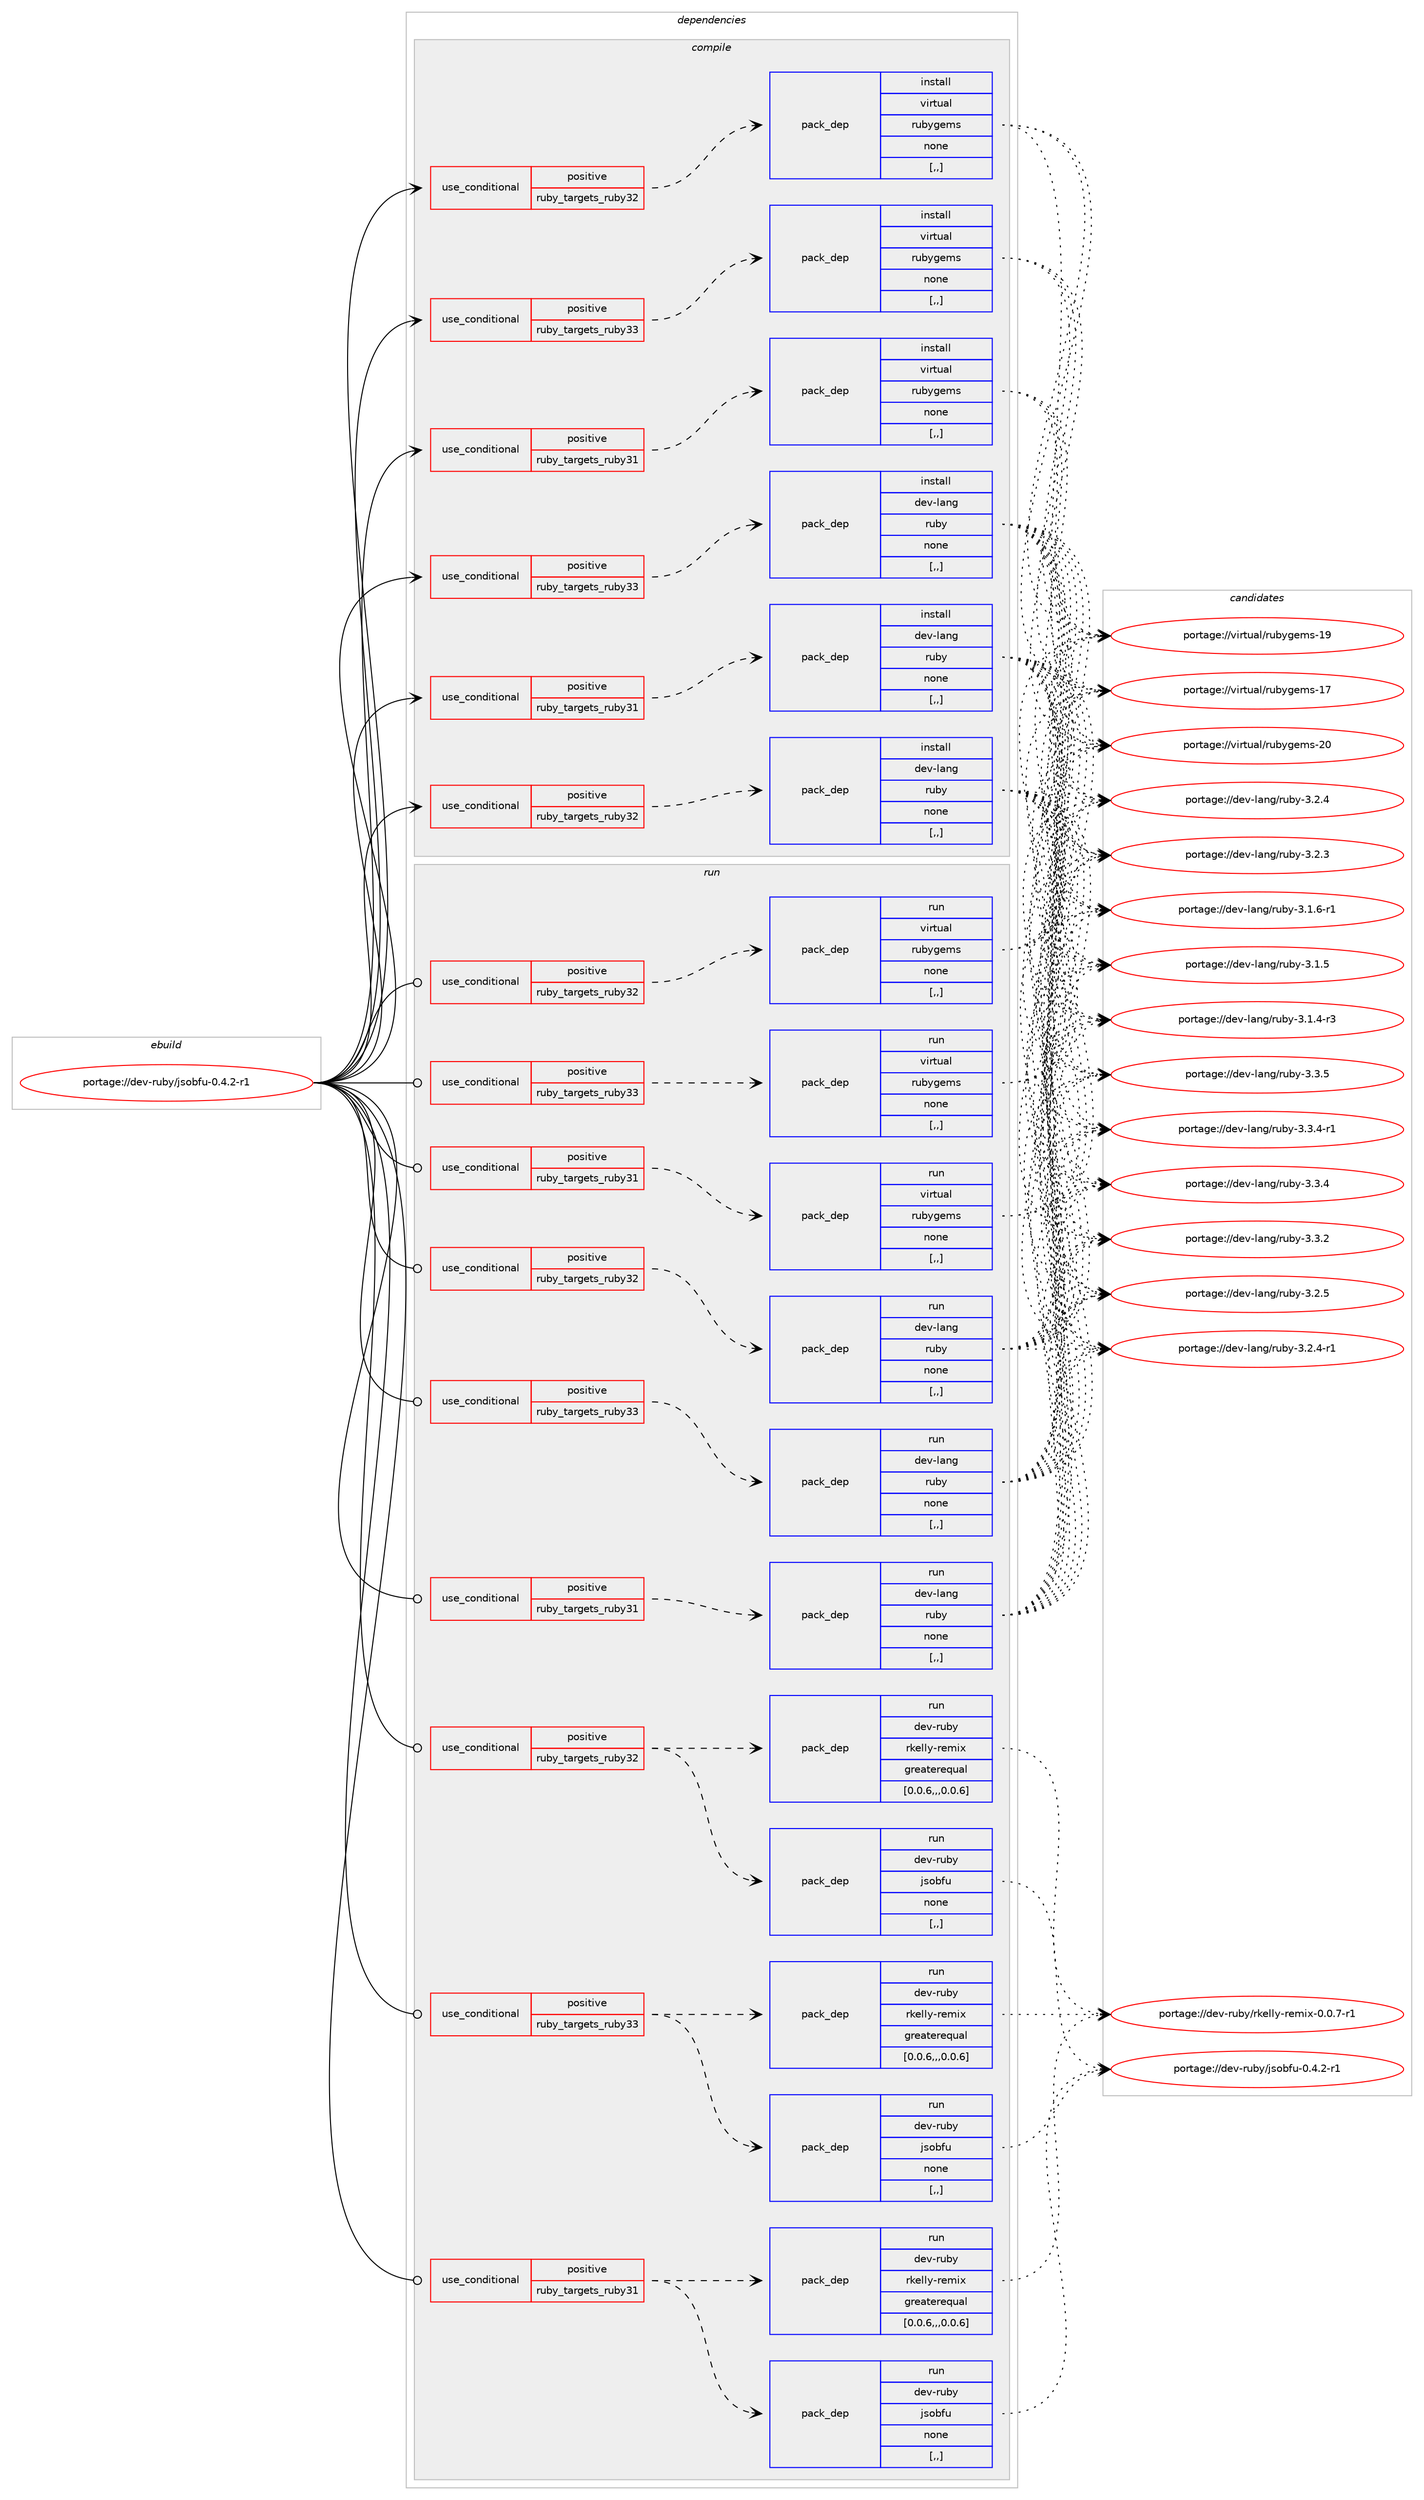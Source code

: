 digraph prolog {

# *************
# Graph options
# *************

newrank=true;
concentrate=true;
compound=true;
graph [rankdir=LR,fontname=Helvetica,fontsize=10,ranksep=1.5];#, ranksep=2.5, nodesep=0.2];
edge  [arrowhead=vee];
node  [fontname=Helvetica,fontsize=10];

# **********
# The ebuild
# **********

subgraph cluster_leftcol {
color=gray;
label=<<i>ebuild</i>>;
id [label="portage://dev-ruby/jsobfu-0.4.2-r1", color=red, width=4, href="../dev-ruby/jsobfu-0.4.2-r1.svg"];
}

# ****************
# The dependencies
# ****************

subgraph cluster_midcol {
color=gray;
label=<<i>dependencies</i>>;
subgraph cluster_compile {
fillcolor="#eeeeee";
style=filled;
label=<<i>compile</i>>;
subgraph cond180560 {
dependency683785 [label=<<TABLE BORDER="0" CELLBORDER="1" CELLSPACING="0" CELLPADDING="4"><TR><TD ROWSPAN="3" CELLPADDING="10">use_conditional</TD></TR><TR><TD>positive</TD></TR><TR><TD>ruby_targets_ruby31</TD></TR></TABLE>>, shape=none, color=red];
subgraph pack498296 {
dependency683786 [label=<<TABLE BORDER="0" CELLBORDER="1" CELLSPACING="0" CELLPADDING="4" WIDTH="220"><TR><TD ROWSPAN="6" CELLPADDING="30">pack_dep</TD></TR><TR><TD WIDTH="110">install</TD></TR><TR><TD>dev-lang</TD></TR><TR><TD>ruby</TD></TR><TR><TD>none</TD></TR><TR><TD>[,,]</TD></TR></TABLE>>, shape=none, color=blue];
}
dependency683785:e -> dependency683786:w [weight=20,style="dashed",arrowhead="vee"];
}
id:e -> dependency683785:w [weight=20,style="solid",arrowhead="vee"];
subgraph cond180561 {
dependency683787 [label=<<TABLE BORDER="0" CELLBORDER="1" CELLSPACING="0" CELLPADDING="4"><TR><TD ROWSPAN="3" CELLPADDING="10">use_conditional</TD></TR><TR><TD>positive</TD></TR><TR><TD>ruby_targets_ruby31</TD></TR></TABLE>>, shape=none, color=red];
subgraph pack498297 {
dependency683788 [label=<<TABLE BORDER="0" CELLBORDER="1" CELLSPACING="0" CELLPADDING="4" WIDTH="220"><TR><TD ROWSPAN="6" CELLPADDING="30">pack_dep</TD></TR><TR><TD WIDTH="110">install</TD></TR><TR><TD>virtual</TD></TR><TR><TD>rubygems</TD></TR><TR><TD>none</TD></TR><TR><TD>[,,]</TD></TR></TABLE>>, shape=none, color=blue];
}
dependency683787:e -> dependency683788:w [weight=20,style="dashed",arrowhead="vee"];
}
id:e -> dependency683787:w [weight=20,style="solid",arrowhead="vee"];
subgraph cond180562 {
dependency683789 [label=<<TABLE BORDER="0" CELLBORDER="1" CELLSPACING="0" CELLPADDING="4"><TR><TD ROWSPAN="3" CELLPADDING="10">use_conditional</TD></TR><TR><TD>positive</TD></TR><TR><TD>ruby_targets_ruby32</TD></TR></TABLE>>, shape=none, color=red];
subgraph pack498298 {
dependency683790 [label=<<TABLE BORDER="0" CELLBORDER="1" CELLSPACING="0" CELLPADDING="4" WIDTH="220"><TR><TD ROWSPAN="6" CELLPADDING="30">pack_dep</TD></TR><TR><TD WIDTH="110">install</TD></TR><TR><TD>dev-lang</TD></TR><TR><TD>ruby</TD></TR><TR><TD>none</TD></TR><TR><TD>[,,]</TD></TR></TABLE>>, shape=none, color=blue];
}
dependency683789:e -> dependency683790:w [weight=20,style="dashed",arrowhead="vee"];
}
id:e -> dependency683789:w [weight=20,style="solid",arrowhead="vee"];
subgraph cond180563 {
dependency683791 [label=<<TABLE BORDER="0" CELLBORDER="1" CELLSPACING="0" CELLPADDING="4"><TR><TD ROWSPAN="3" CELLPADDING="10">use_conditional</TD></TR><TR><TD>positive</TD></TR><TR><TD>ruby_targets_ruby32</TD></TR></TABLE>>, shape=none, color=red];
subgraph pack498299 {
dependency683792 [label=<<TABLE BORDER="0" CELLBORDER="1" CELLSPACING="0" CELLPADDING="4" WIDTH="220"><TR><TD ROWSPAN="6" CELLPADDING="30">pack_dep</TD></TR><TR><TD WIDTH="110">install</TD></TR><TR><TD>virtual</TD></TR><TR><TD>rubygems</TD></TR><TR><TD>none</TD></TR><TR><TD>[,,]</TD></TR></TABLE>>, shape=none, color=blue];
}
dependency683791:e -> dependency683792:w [weight=20,style="dashed",arrowhead="vee"];
}
id:e -> dependency683791:w [weight=20,style="solid",arrowhead="vee"];
subgraph cond180564 {
dependency683793 [label=<<TABLE BORDER="0" CELLBORDER="1" CELLSPACING="0" CELLPADDING="4"><TR><TD ROWSPAN="3" CELLPADDING="10">use_conditional</TD></TR><TR><TD>positive</TD></TR><TR><TD>ruby_targets_ruby33</TD></TR></TABLE>>, shape=none, color=red];
subgraph pack498300 {
dependency683794 [label=<<TABLE BORDER="0" CELLBORDER="1" CELLSPACING="0" CELLPADDING="4" WIDTH="220"><TR><TD ROWSPAN="6" CELLPADDING="30">pack_dep</TD></TR><TR><TD WIDTH="110">install</TD></TR><TR><TD>dev-lang</TD></TR><TR><TD>ruby</TD></TR><TR><TD>none</TD></TR><TR><TD>[,,]</TD></TR></TABLE>>, shape=none, color=blue];
}
dependency683793:e -> dependency683794:w [weight=20,style="dashed",arrowhead="vee"];
}
id:e -> dependency683793:w [weight=20,style="solid",arrowhead="vee"];
subgraph cond180565 {
dependency683795 [label=<<TABLE BORDER="0" CELLBORDER="1" CELLSPACING="0" CELLPADDING="4"><TR><TD ROWSPAN="3" CELLPADDING="10">use_conditional</TD></TR><TR><TD>positive</TD></TR><TR><TD>ruby_targets_ruby33</TD></TR></TABLE>>, shape=none, color=red];
subgraph pack498301 {
dependency683796 [label=<<TABLE BORDER="0" CELLBORDER="1" CELLSPACING="0" CELLPADDING="4" WIDTH="220"><TR><TD ROWSPAN="6" CELLPADDING="30">pack_dep</TD></TR><TR><TD WIDTH="110">install</TD></TR><TR><TD>virtual</TD></TR><TR><TD>rubygems</TD></TR><TR><TD>none</TD></TR><TR><TD>[,,]</TD></TR></TABLE>>, shape=none, color=blue];
}
dependency683795:e -> dependency683796:w [weight=20,style="dashed",arrowhead="vee"];
}
id:e -> dependency683795:w [weight=20,style="solid",arrowhead="vee"];
}
subgraph cluster_compileandrun {
fillcolor="#eeeeee";
style=filled;
label=<<i>compile and run</i>>;
}
subgraph cluster_run {
fillcolor="#eeeeee";
style=filled;
label=<<i>run</i>>;
subgraph cond180566 {
dependency683797 [label=<<TABLE BORDER="0" CELLBORDER="1" CELLSPACING="0" CELLPADDING="4"><TR><TD ROWSPAN="3" CELLPADDING="10">use_conditional</TD></TR><TR><TD>positive</TD></TR><TR><TD>ruby_targets_ruby31</TD></TR></TABLE>>, shape=none, color=red];
subgraph pack498302 {
dependency683798 [label=<<TABLE BORDER="0" CELLBORDER="1" CELLSPACING="0" CELLPADDING="4" WIDTH="220"><TR><TD ROWSPAN="6" CELLPADDING="30">pack_dep</TD></TR><TR><TD WIDTH="110">run</TD></TR><TR><TD>dev-lang</TD></TR><TR><TD>ruby</TD></TR><TR><TD>none</TD></TR><TR><TD>[,,]</TD></TR></TABLE>>, shape=none, color=blue];
}
dependency683797:e -> dependency683798:w [weight=20,style="dashed",arrowhead="vee"];
}
id:e -> dependency683797:w [weight=20,style="solid",arrowhead="odot"];
subgraph cond180567 {
dependency683799 [label=<<TABLE BORDER="0" CELLBORDER="1" CELLSPACING="0" CELLPADDING="4"><TR><TD ROWSPAN="3" CELLPADDING="10">use_conditional</TD></TR><TR><TD>positive</TD></TR><TR><TD>ruby_targets_ruby31</TD></TR></TABLE>>, shape=none, color=red];
subgraph pack498303 {
dependency683800 [label=<<TABLE BORDER="0" CELLBORDER="1" CELLSPACING="0" CELLPADDING="4" WIDTH="220"><TR><TD ROWSPAN="6" CELLPADDING="30">pack_dep</TD></TR><TR><TD WIDTH="110">run</TD></TR><TR><TD>virtual</TD></TR><TR><TD>rubygems</TD></TR><TR><TD>none</TD></TR><TR><TD>[,,]</TD></TR></TABLE>>, shape=none, color=blue];
}
dependency683799:e -> dependency683800:w [weight=20,style="dashed",arrowhead="vee"];
}
id:e -> dependency683799:w [weight=20,style="solid",arrowhead="odot"];
subgraph cond180568 {
dependency683801 [label=<<TABLE BORDER="0" CELLBORDER="1" CELLSPACING="0" CELLPADDING="4"><TR><TD ROWSPAN="3" CELLPADDING="10">use_conditional</TD></TR><TR><TD>positive</TD></TR><TR><TD>ruby_targets_ruby31</TD></TR></TABLE>>, shape=none, color=red];
subgraph pack498304 {
dependency683802 [label=<<TABLE BORDER="0" CELLBORDER="1" CELLSPACING="0" CELLPADDING="4" WIDTH="220"><TR><TD ROWSPAN="6" CELLPADDING="30">pack_dep</TD></TR><TR><TD WIDTH="110">run</TD></TR><TR><TD>dev-ruby</TD></TR><TR><TD>jsobfu</TD></TR><TR><TD>none</TD></TR><TR><TD>[,,]</TD></TR></TABLE>>, shape=none, color=blue];
}
dependency683801:e -> dependency683802:w [weight=20,style="dashed",arrowhead="vee"];
subgraph pack498305 {
dependency683803 [label=<<TABLE BORDER="0" CELLBORDER="1" CELLSPACING="0" CELLPADDING="4" WIDTH="220"><TR><TD ROWSPAN="6" CELLPADDING="30">pack_dep</TD></TR><TR><TD WIDTH="110">run</TD></TR><TR><TD>dev-ruby</TD></TR><TR><TD>rkelly-remix</TD></TR><TR><TD>greaterequal</TD></TR><TR><TD>[0.0.6,,,0.0.6]</TD></TR></TABLE>>, shape=none, color=blue];
}
dependency683801:e -> dependency683803:w [weight=20,style="dashed",arrowhead="vee"];
}
id:e -> dependency683801:w [weight=20,style="solid",arrowhead="odot"];
subgraph cond180569 {
dependency683804 [label=<<TABLE BORDER="0" CELLBORDER="1" CELLSPACING="0" CELLPADDING="4"><TR><TD ROWSPAN="3" CELLPADDING="10">use_conditional</TD></TR><TR><TD>positive</TD></TR><TR><TD>ruby_targets_ruby32</TD></TR></TABLE>>, shape=none, color=red];
subgraph pack498306 {
dependency683805 [label=<<TABLE BORDER="0" CELLBORDER="1" CELLSPACING="0" CELLPADDING="4" WIDTH="220"><TR><TD ROWSPAN="6" CELLPADDING="30">pack_dep</TD></TR><TR><TD WIDTH="110">run</TD></TR><TR><TD>dev-lang</TD></TR><TR><TD>ruby</TD></TR><TR><TD>none</TD></TR><TR><TD>[,,]</TD></TR></TABLE>>, shape=none, color=blue];
}
dependency683804:e -> dependency683805:w [weight=20,style="dashed",arrowhead="vee"];
}
id:e -> dependency683804:w [weight=20,style="solid",arrowhead="odot"];
subgraph cond180570 {
dependency683806 [label=<<TABLE BORDER="0" CELLBORDER="1" CELLSPACING="0" CELLPADDING="4"><TR><TD ROWSPAN="3" CELLPADDING="10">use_conditional</TD></TR><TR><TD>positive</TD></TR><TR><TD>ruby_targets_ruby32</TD></TR></TABLE>>, shape=none, color=red];
subgraph pack498307 {
dependency683807 [label=<<TABLE BORDER="0" CELLBORDER="1" CELLSPACING="0" CELLPADDING="4" WIDTH="220"><TR><TD ROWSPAN="6" CELLPADDING="30">pack_dep</TD></TR><TR><TD WIDTH="110">run</TD></TR><TR><TD>virtual</TD></TR><TR><TD>rubygems</TD></TR><TR><TD>none</TD></TR><TR><TD>[,,]</TD></TR></TABLE>>, shape=none, color=blue];
}
dependency683806:e -> dependency683807:w [weight=20,style="dashed",arrowhead="vee"];
}
id:e -> dependency683806:w [weight=20,style="solid",arrowhead="odot"];
subgraph cond180571 {
dependency683808 [label=<<TABLE BORDER="0" CELLBORDER="1" CELLSPACING="0" CELLPADDING="4"><TR><TD ROWSPAN="3" CELLPADDING="10">use_conditional</TD></TR><TR><TD>positive</TD></TR><TR><TD>ruby_targets_ruby32</TD></TR></TABLE>>, shape=none, color=red];
subgraph pack498308 {
dependency683809 [label=<<TABLE BORDER="0" CELLBORDER="1" CELLSPACING="0" CELLPADDING="4" WIDTH="220"><TR><TD ROWSPAN="6" CELLPADDING="30">pack_dep</TD></TR><TR><TD WIDTH="110">run</TD></TR><TR><TD>dev-ruby</TD></TR><TR><TD>jsobfu</TD></TR><TR><TD>none</TD></TR><TR><TD>[,,]</TD></TR></TABLE>>, shape=none, color=blue];
}
dependency683808:e -> dependency683809:w [weight=20,style="dashed",arrowhead="vee"];
subgraph pack498309 {
dependency683810 [label=<<TABLE BORDER="0" CELLBORDER="1" CELLSPACING="0" CELLPADDING="4" WIDTH="220"><TR><TD ROWSPAN="6" CELLPADDING="30">pack_dep</TD></TR><TR><TD WIDTH="110">run</TD></TR><TR><TD>dev-ruby</TD></TR><TR><TD>rkelly-remix</TD></TR><TR><TD>greaterequal</TD></TR><TR><TD>[0.0.6,,,0.0.6]</TD></TR></TABLE>>, shape=none, color=blue];
}
dependency683808:e -> dependency683810:w [weight=20,style="dashed",arrowhead="vee"];
}
id:e -> dependency683808:w [weight=20,style="solid",arrowhead="odot"];
subgraph cond180572 {
dependency683811 [label=<<TABLE BORDER="0" CELLBORDER="1" CELLSPACING="0" CELLPADDING="4"><TR><TD ROWSPAN="3" CELLPADDING="10">use_conditional</TD></TR><TR><TD>positive</TD></TR><TR><TD>ruby_targets_ruby33</TD></TR></TABLE>>, shape=none, color=red];
subgraph pack498310 {
dependency683812 [label=<<TABLE BORDER="0" CELLBORDER="1" CELLSPACING="0" CELLPADDING="4" WIDTH="220"><TR><TD ROWSPAN="6" CELLPADDING="30">pack_dep</TD></TR><TR><TD WIDTH="110">run</TD></TR><TR><TD>dev-lang</TD></TR><TR><TD>ruby</TD></TR><TR><TD>none</TD></TR><TR><TD>[,,]</TD></TR></TABLE>>, shape=none, color=blue];
}
dependency683811:e -> dependency683812:w [weight=20,style="dashed",arrowhead="vee"];
}
id:e -> dependency683811:w [weight=20,style="solid",arrowhead="odot"];
subgraph cond180573 {
dependency683813 [label=<<TABLE BORDER="0" CELLBORDER="1" CELLSPACING="0" CELLPADDING="4"><TR><TD ROWSPAN="3" CELLPADDING="10">use_conditional</TD></TR><TR><TD>positive</TD></TR><TR><TD>ruby_targets_ruby33</TD></TR></TABLE>>, shape=none, color=red];
subgraph pack498311 {
dependency683814 [label=<<TABLE BORDER="0" CELLBORDER="1" CELLSPACING="0" CELLPADDING="4" WIDTH="220"><TR><TD ROWSPAN="6" CELLPADDING="30">pack_dep</TD></TR><TR><TD WIDTH="110">run</TD></TR><TR><TD>virtual</TD></TR><TR><TD>rubygems</TD></TR><TR><TD>none</TD></TR><TR><TD>[,,]</TD></TR></TABLE>>, shape=none, color=blue];
}
dependency683813:e -> dependency683814:w [weight=20,style="dashed",arrowhead="vee"];
}
id:e -> dependency683813:w [weight=20,style="solid",arrowhead="odot"];
subgraph cond180574 {
dependency683815 [label=<<TABLE BORDER="0" CELLBORDER="1" CELLSPACING="0" CELLPADDING="4"><TR><TD ROWSPAN="3" CELLPADDING="10">use_conditional</TD></TR><TR><TD>positive</TD></TR><TR><TD>ruby_targets_ruby33</TD></TR></TABLE>>, shape=none, color=red];
subgraph pack498312 {
dependency683816 [label=<<TABLE BORDER="0" CELLBORDER="1" CELLSPACING="0" CELLPADDING="4" WIDTH="220"><TR><TD ROWSPAN="6" CELLPADDING="30">pack_dep</TD></TR><TR><TD WIDTH="110">run</TD></TR><TR><TD>dev-ruby</TD></TR><TR><TD>jsobfu</TD></TR><TR><TD>none</TD></TR><TR><TD>[,,]</TD></TR></TABLE>>, shape=none, color=blue];
}
dependency683815:e -> dependency683816:w [weight=20,style="dashed",arrowhead="vee"];
subgraph pack498313 {
dependency683817 [label=<<TABLE BORDER="0" CELLBORDER="1" CELLSPACING="0" CELLPADDING="4" WIDTH="220"><TR><TD ROWSPAN="6" CELLPADDING="30">pack_dep</TD></TR><TR><TD WIDTH="110">run</TD></TR><TR><TD>dev-ruby</TD></TR><TR><TD>rkelly-remix</TD></TR><TR><TD>greaterequal</TD></TR><TR><TD>[0.0.6,,,0.0.6]</TD></TR></TABLE>>, shape=none, color=blue];
}
dependency683815:e -> dependency683817:w [weight=20,style="dashed",arrowhead="vee"];
}
id:e -> dependency683815:w [weight=20,style="solid",arrowhead="odot"];
}
}

# **************
# The candidates
# **************

subgraph cluster_choices {
rank=same;
color=gray;
label=<<i>candidates</i>>;

subgraph choice498296 {
color=black;
nodesep=1;
choice10010111845108971101034711411798121455146514653 [label="portage://dev-lang/ruby-3.3.5", color=red, width=4,href="../dev-lang/ruby-3.3.5.svg"];
choice100101118451089711010347114117981214551465146524511449 [label="portage://dev-lang/ruby-3.3.4-r1", color=red, width=4,href="../dev-lang/ruby-3.3.4-r1.svg"];
choice10010111845108971101034711411798121455146514652 [label="portage://dev-lang/ruby-3.3.4", color=red, width=4,href="../dev-lang/ruby-3.3.4.svg"];
choice10010111845108971101034711411798121455146514650 [label="portage://dev-lang/ruby-3.3.2", color=red, width=4,href="../dev-lang/ruby-3.3.2.svg"];
choice10010111845108971101034711411798121455146504653 [label="portage://dev-lang/ruby-3.2.5", color=red, width=4,href="../dev-lang/ruby-3.2.5.svg"];
choice100101118451089711010347114117981214551465046524511449 [label="portage://dev-lang/ruby-3.2.4-r1", color=red, width=4,href="../dev-lang/ruby-3.2.4-r1.svg"];
choice10010111845108971101034711411798121455146504652 [label="portage://dev-lang/ruby-3.2.4", color=red, width=4,href="../dev-lang/ruby-3.2.4.svg"];
choice10010111845108971101034711411798121455146504651 [label="portage://dev-lang/ruby-3.2.3", color=red, width=4,href="../dev-lang/ruby-3.2.3.svg"];
choice100101118451089711010347114117981214551464946544511449 [label="portage://dev-lang/ruby-3.1.6-r1", color=red, width=4,href="../dev-lang/ruby-3.1.6-r1.svg"];
choice10010111845108971101034711411798121455146494653 [label="portage://dev-lang/ruby-3.1.5", color=red, width=4,href="../dev-lang/ruby-3.1.5.svg"];
choice100101118451089711010347114117981214551464946524511451 [label="portage://dev-lang/ruby-3.1.4-r3", color=red, width=4,href="../dev-lang/ruby-3.1.4-r3.svg"];
dependency683786:e -> choice10010111845108971101034711411798121455146514653:w [style=dotted,weight="100"];
dependency683786:e -> choice100101118451089711010347114117981214551465146524511449:w [style=dotted,weight="100"];
dependency683786:e -> choice10010111845108971101034711411798121455146514652:w [style=dotted,weight="100"];
dependency683786:e -> choice10010111845108971101034711411798121455146514650:w [style=dotted,weight="100"];
dependency683786:e -> choice10010111845108971101034711411798121455146504653:w [style=dotted,weight="100"];
dependency683786:e -> choice100101118451089711010347114117981214551465046524511449:w [style=dotted,weight="100"];
dependency683786:e -> choice10010111845108971101034711411798121455146504652:w [style=dotted,weight="100"];
dependency683786:e -> choice10010111845108971101034711411798121455146504651:w [style=dotted,weight="100"];
dependency683786:e -> choice100101118451089711010347114117981214551464946544511449:w [style=dotted,weight="100"];
dependency683786:e -> choice10010111845108971101034711411798121455146494653:w [style=dotted,weight="100"];
dependency683786:e -> choice100101118451089711010347114117981214551464946524511451:w [style=dotted,weight="100"];
}
subgraph choice498297 {
color=black;
nodesep=1;
choice118105114116117971084711411798121103101109115455048 [label="portage://virtual/rubygems-20", color=red, width=4,href="../virtual/rubygems-20.svg"];
choice118105114116117971084711411798121103101109115454957 [label="portage://virtual/rubygems-19", color=red, width=4,href="../virtual/rubygems-19.svg"];
choice118105114116117971084711411798121103101109115454955 [label="portage://virtual/rubygems-17", color=red, width=4,href="../virtual/rubygems-17.svg"];
dependency683788:e -> choice118105114116117971084711411798121103101109115455048:w [style=dotted,weight="100"];
dependency683788:e -> choice118105114116117971084711411798121103101109115454957:w [style=dotted,weight="100"];
dependency683788:e -> choice118105114116117971084711411798121103101109115454955:w [style=dotted,weight="100"];
}
subgraph choice498298 {
color=black;
nodesep=1;
choice10010111845108971101034711411798121455146514653 [label="portage://dev-lang/ruby-3.3.5", color=red, width=4,href="../dev-lang/ruby-3.3.5.svg"];
choice100101118451089711010347114117981214551465146524511449 [label="portage://dev-lang/ruby-3.3.4-r1", color=red, width=4,href="../dev-lang/ruby-3.3.4-r1.svg"];
choice10010111845108971101034711411798121455146514652 [label="portage://dev-lang/ruby-3.3.4", color=red, width=4,href="../dev-lang/ruby-3.3.4.svg"];
choice10010111845108971101034711411798121455146514650 [label="portage://dev-lang/ruby-3.3.2", color=red, width=4,href="../dev-lang/ruby-3.3.2.svg"];
choice10010111845108971101034711411798121455146504653 [label="portage://dev-lang/ruby-3.2.5", color=red, width=4,href="../dev-lang/ruby-3.2.5.svg"];
choice100101118451089711010347114117981214551465046524511449 [label="portage://dev-lang/ruby-3.2.4-r1", color=red, width=4,href="../dev-lang/ruby-3.2.4-r1.svg"];
choice10010111845108971101034711411798121455146504652 [label="portage://dev-lang/ruby-3.2.4", color=red, width=4,href="../dev-lang/ruby-3.2.4.svg"];
choice10010111845108971101034711411798121455146504651 [label="portage://dev-lang/ruby-3.2.3", color=red, width=4,href="../dev-lang/ruby-3.2.3.svg"];
choice100101118451089711010347114117981214551464946544511449 [label="portage://dev-lang/ruby-3.1.6-r1", color=red, width=4,href="../dev-lang/ruby-3.1.6-r1.svg"];
choice10010111845108971101034711411798121455146494653 [label="portage://dev-lang/ruby-3.1.5", color=red, width=4,href="../dev-lang/ruby-3.1.5.svg"];
choice100101118451089711010347114117981214551464946524511451 [label="portage://dev-lang/ruby-3.1.4-r3", color=red, width=4,href="../dev-lang/ruby-3.1.4-r3.svg"];
dependency683790:e -> choice10010111845108971101034711411798121455146514653:w [style=dotted,weight="100"];
dependency683790:e -> choice100101118451089711010347114117981214551465146524511449:w [style=dotted,weight="100"];
dependency683790:e -> choice10010111845108971101034711411798121455146514652:w [style=dotted,weight="100"];
dependency683790:e -> choice10010111845108971101034711411798121455146514650:w [style=dotted,weight="100"];
dependency683790:e -> choice10010111845108971101034711411798121455146504653:w [style=dotted,weight="100"];
dependency683790:e -> choice100101118451089711010347114117981214551465046524511449:w [style=dotted,weight="100"];
dependency683790:e -> choice10010111845108971101034711411798121455146504652:w [style=dotted,weight="100"];
dependency683790:e -> choice10010111845108971101034711411798121455146504651:w [style=dotted,weight="100"];
dependency683790:e -> choice100101118451089711010347114117981214551464946544511449:w [style=dotted,weight="100"];
dependency683790:e -> choice10010111845108971101034711411798121455146494653:w [style=dotted,weight="100"];
dependency683790:e -> choice100101118451089711010347114117981214551464946524511451:w [style=dotted,weight="100"];
}
subgraph choice498299 {
color=black;
nodesep=1;
choice118105114116117971084711411798121103101109115455048 [label="portage://virtual/rubygems-20", color=red, width=4,href="../virtual/rubygems-20.svg"];
choice118105114116117971084711411798121103101109115454957 [label="portage://virtual/rubygems-19", color=red, width=4,href="../virtual/rubygems-19.svg"];
choice118105114116117971084711411798121103101109115454955 [label="portage://virtual/rubygems-17", color=red, width=4,href="../virtual/rubygems-17.svg"];
dependency683792:e -> choice118105114116117971084711411798121103101109115455048:w [style=dotted,weight="100"];
dependency683792:e -> choice118105114116117971084711411798121103101109115454957:w [style=dotted,weight="100"];
dependency683792:e -> choice118105114116117971084711411798121103101109115454955:w [style=dotted,weight="100"];
}
subgraph choice498300 {
color=black;
nodesep=1;
choice10010111845108971101034711411798121455146514653 [label="portage://dev-lang/ruby-3.3.5", color=red, width=4,href="../dev-lang/ruby-3.3.5.svg"];
choice100101118451089711010347114117981214551465146524511449 [label="portage://dev-lang/ruby-3.3.4-r1", color=red, width=4,href="../dev-lang/ruby-3.3.4-r1.svg"];
choice10010111845108971101034711411798121455146514652 [label="portage://dev-lang/ruby-3.3.4", color=red, width=4,href="../dev-lang/ruby-3.3.4.svg"];
choice10010111845108971101034711411798121455146514650 [label="portage://dev-lang/ruby-3.3.2", color=red, width=4,href="../dev-lang/ruby-3.3.2.svg"];
choice10010111845108971101034711411798121455146504653 [label="portage://dev-lang/ruby-3.2.5", color=red, width=4,href="../dev-lang/ruby-3.2.5.svg"];
choice100101118451089711010347114117981214551465046524511449 [label="portage://dev-lang/ruby-3.2.4-r1", color=red, width=4,href="../dev-lang/ruby-3.2.4-r1.svg"];
choice10010111845108971101034711411798121455146504652 [label="portage://dev-lang/ruby-3.2.4", color=red, width=4,href="../dev-lang/ruby-3.2.4.svg"];
choice10010111845108971101034711411798121455146504651 [label="portage://dev-lang/ruby-3.2.3", color=red, width=4,href="../dev-lang/ruby-3.2.3.svg"];
choice100101118451089711010347114117981214551464946544511449 [label="portage://dev-lang/ruby-3.1.6-r1", color=red, width=4,href="../dev-lang/ruby-3.1.6-r1.svg"];
choice10010111845108971101034711411798121455146494653 [label="portage://dev-lang/ruby-3.1.5", color=red, width=4,href="../dev-lang/ruby-3.1.5.svg"];
choice100101118451089711010347114117981214551464946524511451 [label="portage://dev-lang/ruby-3.1.4-r3", color=red, width=4,href="../dev-lang/ruby-3.1.4-r3.svg"];
dependency683794:e -> choice10010111845108971101034711411798121455146514653:w [style=dotted,weight="100"];
dependency683794:e -> choice100101118451089711010347114117981214551465146524511449:w [style=dotted,weight="100"];
dependency683794:e -> choice10010111845108971101034711411798121455146514652:w [style=dotted,weight="100"];
dependency683794:e -> choice10010111845108971101034711411798121455146514650:w [style=dotted,weight="100"];
dependency683794:e -> choice10010111845108971101034711411798121455146504653:w [style=dotted,weight="100"];
dependency683794:e -> choice100101118451089711010347114117981214551465046524511449:w [style=dotted,weight="100"];
dependency683794:e -> choice10010111845108971101034711411798121455146504652:w [style=dotted,weight="100"];
dependency683794:e -> choice10010111845108971101034711411798121455146504651:w [style=dotted,weight="100"];
dependency683794:e -> choice100101118451089711010347114117981214551464946544511449:w [style=dotted,weight="100"];
dependency683794:e -> choice10010111845108971101034711411798121455146494653:w [style=dotted,weight="100"];
dependency683794:e -> choice100101118451089711010347114117981214551464946524511451:w [style=dotted,weight="100"];
}
subgraph choice498301 {
color=black;
nodesep=1;
choice118105114116117971084711411798121103101109115455048 [label="portage://virtual/rubygems-20", color=red, width=4,href="../virtual/rubygems-20.svg"];
choice118105114116117971084711411798121103101109115454957 [label="portage://virtual/rubygems-19", color=red, width=4,href="../virtual/rubygems-19.svg"];
choice118105114116117971084711411798121103101109115454955 [label="portage://virtual/rubygems-17", color=red, width=4,href="../virtual/rubygems-17.svg"];
dependency683796:e -> choice118105114116117971084711411798121103101109115455048:w [style=dotted,weight="100"];
dependency683796:e -> choice118105114116117971084711411798121103101109115454957:w [style=dotted,weight="100"];
dependency683796:e -> choice118105114116117971084711411798121103101109115454955:w [style=dotted,weight="100"];
}
subgraph choice498302 {
color=black;
nodesep=1;
choice10010111845108971101034711411798121455146514653 [label="portage://dev-lang/ruby-3.3.5", color=red, width=4,href="../dev-lang/ruby-3.3.5.svg"];
choice100101118451089711010347114117981214551465146524511449 [label="portage://dev-lang/ruby-3.3.4-r1", color=red, width=4,href="../dev-lang/ruby-3.3.4-r1.svg"];
choice10010111845108971101034711411798121455146514652 [label="portage://dev-lang/ruby-3.3.4", color=red, width=4,href="../dev-lang/ruby-3.3.4.svg"];
choice10010111845108971101034711411798121455146514650 [label="portage://dev-lang/ruby-3.3.2", color=red, width=4,href="../dev-lang/ruby-3.3.2.svg"];
choice10010111845108971101034711411798121455146504653 [label="portage://dev-lang/ruby-3.2.5", color=red, width=4,href="../dev-lang/ruby-3.2.5.svg"];
choice100101118451089711010347114117981214551465046524511449 [label="portage://dev-lang/ruby-3.2.4-r1", color=red, width=4,href="../dev-lang/ruby-3.2.4-r1.svg"];
choice10010111845108971101034711411798121455146504652 [label="portage://dev-lang/ruby-3.2.4", color=red, width=4,href="../dev-lang/ruby-3.2.4.svg"];
choice10010111845108971101034711411798121455146504651 [label="portage://dev-lang/ruby-3.2.3", color=red, width=4,href="../dev-lang/ruby-3.2.3.svg"];
choice100101118451089711010347114117981214551464946544511449 [label="portage://dev-lang/ruby-3.1.6-r1", color=red, width=4,href="../dev-lang/ruby-3.1.6-r1.svg"];
choice10010111845108971101034711411798121455146494653 [label="portage://dev-lang/ruby-3.1.5", color=red, width=4,href="../dev-lang/ruby-3.1.5.svg"];
choice100101118451089711010347114117981214551464946524511451 [label="portage://dev-lang/ruby-3.1.4-r3", color=red, width=4,href="../dev-lang/ruby-3.1.4-r3.svg"];
dependency683798:e -> choice10010111845108971101034711411798121455146514653:w [style=dotted,weight="100"];
dependency683798:e -> choice100101118451089711010347114117981214551465146524511449:w [style=dotted,weight="100"];
dependency683798:e -> choice10010111845108971101034711411798121455146514652:w [style=dotted,weight="100"];
dependency683798:e -> choice10010111845108971101034711411798121455146514650:w [style=dotted,weight="100"];
dependency683798:e -> choice10010111845108971101034711411798121455146504653:w [style=dotted,weight="100"];
dependency683798:e -> choice100101118451089711010347114117981214551465046524511449:w [style=dotted,weight="100"];
dependency683798:e -> choice10010111845108971101034711411798121455146504652:w [style=dotted,weight="100"];
dependency683798:e -> choice10010111845108971101034711411798121455146504651:w [style=dotted,weight="100"];
dependency683798:e -> choice100101118451089711010347114117981214551464946544511449:w [style=dotted,weight="100"];
dependency683798:e -> choice10010111845108971101034711411798121455146494653:w [style=dotted,weight="100"];
dependency683798:e -> choice100101118451089711010347114117981214551464946524511451:w [style=dotted,weight="100"];
}
subgraph choice498303 {
color=black;
nodesep=1;
choice118105114116117971084711411798121103101109115455048 [label="portage://virtual/rubygems-20", color=red, width=4,href="../virtual/rubygems-20.svg"];
choice118105114116117971084711411798121103101109115454957 [label="portage://virtual/rubygems-19", color=red, width=4,href="../virtual/rubygems-19.svg"];
choice118105114116117971084711411798121103101109115454955 [label="portage://virtual/rubygems-17", color=red, width=4,href="../virtual/rubygems-17.svg"];
dependency683800:e -> choice118105114116117971084711411798121103101109115455048:w [style=dotted,weight="100"];
dependency683800:e -> choice118105114116117971084711411798121103101109115454957:w [style=dotted,weight="100"];
dependency683800:e -> choice118105114116117971084711411798121103101109115454955:w [style=dotted,weight="100"];
}
subgraph choice498304 {
color=black;
nodesep=1;
choice100101118451141179812147106115111981021174548465246504511449 [label="portage://dev-ruby/jsobfu-0.4.2-r1", color=red, width=4,href="../dev-ruby/jsobfu-0.4.2-r1.svg"];
dependency683802:e -> choice100101118451141179812147106115111981021174548465246504511449:w [style=dotted,weight="100"];
}
subgraph choice498305 {
color=black;
nodesep=1;
choice100101118451141179812147114107101108108121451141011091051204548464846554511449 [label="portage://dev-ruby/rkelly-remix-0.0.7-r1", color=red, width=4,href="../dev-ruby/rkelly-remix-0.0.7-r1.svg"];
dependency683803:e -> choice100101118451141179812147114107101108108121451141011091051204548464846554511449:w [style=dotted,weight="100"];
}
subgraph choice498306 {
color=black;
nodesep=1;
choice10010111845108971101034711411798121455146514653 [label="portage://dev-lang/ruby-3.3.5", color=red, width=4,href="../dev-lang/ruby-3.3.5.svg"];
choice100101118451089711010347114117981214551465146524511449 [label="portage://dev-lang/ruby-3.3.4-r1", color=red, width=4,href="../dev-lang/ruby-3.3.4-r1.svg"];
choice10010111845108971101034711411798121455146514652 [label="portage://dev-lang/ruby-3.3.4", color=red, width=4,href="../dev-lang/ruby-3.3.4.svg"];
choice10010111845108971101034711411798121455146514650 [label="portage://dev-lang/ruby-3.3.2", color=red, width=4,href="../dev-lang/ruby-3.3.2.svg"];
choice10010111845108971101034711411798121455146504653 [label="portage://dev-lang/ruby-3.2.5", color=red, width=4,href="../dev-lang/ruby-3.2.5.svg"];
choice100101118451089711010347114117981214551465046524511449 [label="portage://dev-lang/ruby-3.2.4-r1", color=red, width=4,href="../dev-lang/ruby-3.2.4-r1.svg"];
choice10010111845108971101034711411798121455146504652 [label="portage://dev-lang/ruby-3.2.4", color=red, width=4,href="../dev-lang/ruby-3.2.4.svg"];
choice10010111845108971101034711411798121455146504651 [label="portage://dev-lang/ruby-3.2.3", color=red, width=4,href="../dev-lang/ruby-3.2.3.svg"];
choice100101118451089711010347114117981214551464946544511449 [label="portage://dev-lang/ruby-3.1.6-r1", color=red, width=4,href="../dev-lang/ruby-3.1.6-r1.svg"];
choice10010111845108971101034711411798121455146494653 [label="portage://dev-lang/ruby-3.1.5", color=red, width=4,href="../dev-lang/ruby-3.1.5.svg"];
choice100101118451089711010347114117981214551464946524511451 [label="portage://dev-lang/ruby-3.1.4-r3", color=red, width=4,href="../dev-lang/ruby-3.1.4-r3.svg"];
dependency683805:e -> choice10010111845108971101034711411798121455146514653:w [style=dotted,weight="100"];
dependency683805:e -> choice100101118451089711010347114117981214551465146524511449:w [style=dotted,weight="100"];
dependency683805:e -> choice10010111845108971101034711411798121455146514652:w [style=dotted,weight="100"];
dependency683805:e -> choice10010111845108971101034711411798121455146514650:w [style=dotted,weight="100"];
dependency683805:e -> choice10010111845108971101034711411798121455146504653:w [style=dotted,weight="100"];
dependency683805:e -> choice100101118451089711010347114117981214551465046524511449:w [style=dotted,weight="100"];
dependency683805:e -> choice10010111845108971101034711411798121455146504652:w [style=dotted,weight="100"];
dependency683805:e -> choice10010111845108971101034711411798121455146504651:w [style=dotted,weight="100"];
dependency683805:e -> choice100101118451089711010347114117981214551464946544511449:w [style=dotted,weight="100"];
dependency683805:e -> choice10010111845108971101034711411798121455146494653:w [style=dotted,weight="100"];
dependency683805:e -> choice100101118451089711010347114117981214551464946524511451:w [style=dotted,weight="100"];
}
subgraph choice498307 {
color=black;
nodesep=1;
choice118105114116117971084711411798121103101109115455048 [label="portage://virtual/rubygems-20", color=red, width=4,href="../virtual/rubygems-20.svg"];
choice118105114116117971084711411798121103101109115454957 [label="portage://virtual/rubygems-19", color=red, width=4,href="../virtual/rubygems-19.svg"];
choice118105114116117971084711411798121103101109115454955 [label="portage://virtual/rubygems-17", color=red, width=4,href="../virtual/rubygems-17.svg"];
dependency683807:e -> choice118105114116117971084711411798121103101109115455048:w [style=dotted,weight="100"];
dependency683807:e -> choice118105114116117971084711411798121103101109115454957:w [style=dotted,weight="100"];
dependency683807:e -> choice118105114116117971084711411798121103101109115454955:w [style=dotted,weight="100"];
}
subgraph choice498308 {
color=black;
nodesep=1;
choice100101118451141179812147106115111981021174548465246504511449 [label="portage://dev-ruby/jsobfu-0.4.2-r1", color=red, width=4,href="../dev-ruby/jsobfu-0.4.2-r1.svg"];
dependency683809:e -> choice100101118451141179812147106115111981021174548465246504511449:w [style=dotted,weight="100"];
}
subgraph choice498309 {
color=black;
nodesep=1;
choice100101118451141179812147114107101108108121451141011091051204548464846554511449 [label="portage://dev-ruby/rkelly-remix-0.0.7-r1", color=red, width=4,href="../dev-ruby/rkelly-remix-0.0.7-r1.svg"];
dependency683810:e -> choice100101118451141179812147114107101108108121451141011091051204548464846554511449:w [style=dotted,weight="100"];
}
subgraph choice498310 {
color=black;
nodesep=1;
choice10010111845108971101034711411798121455146514653 [label="portage://dev-lang/ruby-3.3.5", color=red, width=4,href="../dev-lang/ruby-3.3.5.svg"];
choice100101118451089711010347114117981214551465146524511449 [label="portage://dev-lang/ruby-3.3.4-r1", color=red, width=4,href="../dev-lang/ruby-3.3.4-r1.svg"];
choice10010111845108971101034711411798121455146514652 [label="portage://dev-lang/ruby-3.3.4", color=red, width=4,href="../dev-lang/ruby-3.3.4.svg"];
choice10010111845108971101034711411798121455146514650 [label="portage://dev-lang/ruby-3.3.2", color=red, width=4,href="../dev-lang/ruby-3.3.2.svg"];
choice10010111845108971101034711411798121455146504653 [label="portage://dev-lang/ruby-3.2.5", color=red, width=4,href="../dev-lang/ruby-3.2.5.svg"];
choice100101118451089711010347114117981214551465046524511449 [label="portage://dev-lang/ruby-3.2.4-r1", color=red, width=4,href="../dev-lang/ruby-3.2.4-r1.svg"];
choice10010111845108971101034711411798121455146504652 [label="portage://dev-lang/ruby-3.2.4", color=red, width=4,href="../dev-lang/ruby-3.2.4.svg"];
choice10010111845108971101034711411798121455146504651 [label="portage://dev-lang/ruby-3.2.3", color=red, width=4,href="../dev-lang/ruby-3.2.3.svg"];
choice100101118451089711010347114117981214551464946544511449 [label="portage://dev-lang/ruby-3.1.6-r1", color=red, width=4,href="../dev-lang/ruby-3.1.6-r1.svg"];
choice10010111845108971101034711411798121455146494653 [label="portage://dev-lang/ruby-3.1.5", color=red, width=4,href="../dev-lang/ruby-3.1.5.svg"];
choice100101118451089711010347114117981214551464946524511451 [label="portage://dev-lang/ruby-3.1.4-r3", color=red, width=4,href="../dev-lang/ruby-3.1.4-r3.svg"];
dependency683812:e -> choice10010111845108971101034711411798121455146514653:w [style=dotted,weight="100"];
dependency683812:e -> choice100101118451089711010347114117981214551465146524511449:w [style=dotted,weight="100"];
dependency683812:e -> choice10010111845108971101034711411798121455146514652:w [style=dotted,weight="100"];
dependency683812:e -> choice10010111845108971101034711411798121455146514650:w [style=dotted,weight="100"];
dependency683812:e -> choice10010111845108971101034711411798121455146504653:w [style=dotted,weight="100"];
dependency683812:e -> choice100101118451089711010347114117981214551465046524511449:w [style=dotted,weight="100"];
dependency683812:e -> choice10010111845108971101034711411798121455146504652:w [style=dotted,weight="100"];
dependency683812:e -> choice10010111845108971101034711411798121455146504651:w [style=dotted,weight="100"];
dependency683812:e -> choice100101118451089711010347114117981214551464946544511449:w [style=dotted,weight="100"];
dependency683812:e -> choice10010111845108971101034711411798121455146494653:w [style=dotted,weight="100"];
dependency683812:e -> choice100101118451089711010347114117981214551464946524511451:w [style=dotted,weight="100"];
}
subgraph choice498311 {
color=black;
nodesep=1;
choice118105114116117971084711411798121103101109115455048 [label="portage://virtual/rubygems-20", color=red, width=4,href="../virtual/rubygems-20.svg"];
choice118105114116117971084711411798121103101109115454957 [label="portage://virtual/rubygems-19", color=red, width=4,href="../virtual/rubygems-19.svg"];
choice118105114116117971084711411798121103101109115454955 [label="portage://virtual/rubygems-17", color=red, width=4,href="../virtual/rubygems-17.svg"];
dependency683814:e -> choice118105114116117971084711411798121103101109115455048:w [style=dotted,weight="100"];
dependency683814:e -> choice118105114116117971084711411798121103101109115454957:w [style=dotted,weight="100"];
dependency683814:e -> choice118105114116117971084711411798121103101109115454955:w [style=dotted,weight="100"];
}
subgraph choice498312 {
color=black;
nodesep=1;
choice100101118451141179812147106115111981021174548465246504511449 [label="portage://dev-ruby/jsobfu-0.4.2-r1", color=red, width=4,href="../dev-ruby/jsobfu-0.4.2-r1.svg"];
dependency683816:e -> choice100101118451141179812147106115111981021174548465246504511449:w [style=dotted,weight="100"];
}
subgraph choice498313 {
color=black;
nodesep=1;
choice100101118451141179812147114107101108108121451141011091051204548464846554511449 [label="portage://dev-ruby/rkelly-remix-0.0.7-r1", color=red, width=4,href="../dev-ruby/rkelly-remix-0.0.7-r1.svg"];
dependency683817:e -> choice100101118451141179812147114107101108108121451141011091051204548464846554511449:w [style=dotted,weight="100"];
}
}

}
